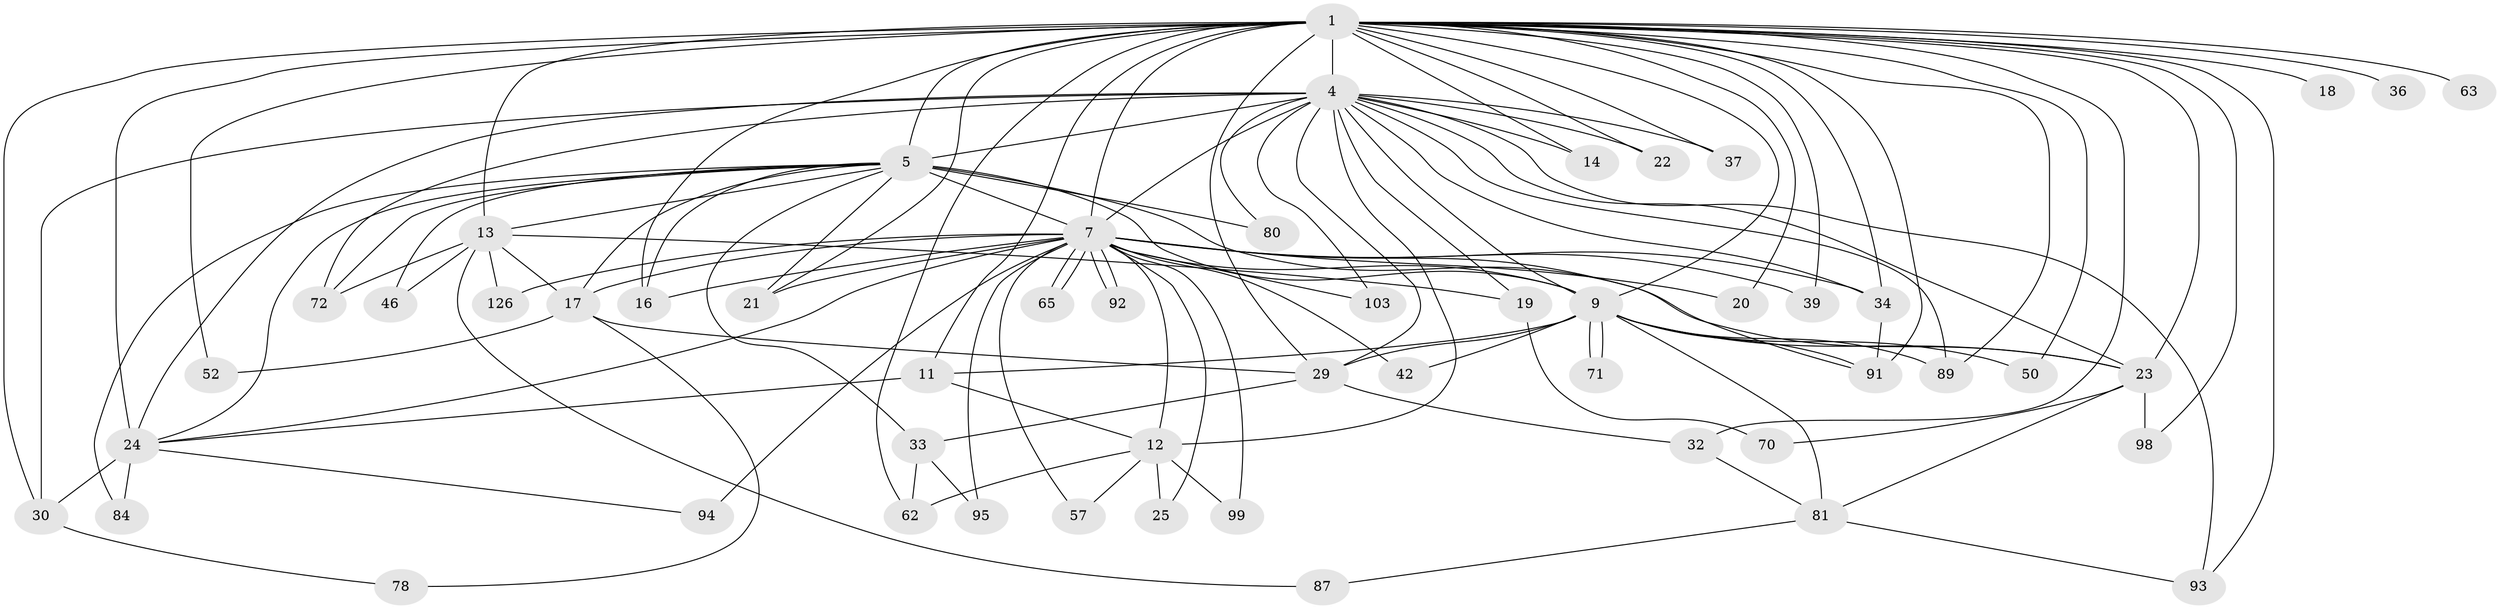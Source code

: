 // original degree distribution, {20: 0.014925373134328358, 14: 0.007462686567164179, 22: 0.007462686567164179, 34: 0.007462686567164179, 25: 0.007462686567164179, 23: 0.007462686567164179, 32: 0.007462686567164179, 26: 0.007462686567164179, 17: 0.007462686567164179, 3: 0.208955223880597, 7: 0.014925373134328358, 9: 0.007462686567164179, 2: 0.5298507462686567, 4: 0.1044776119402985, 12: 0.007462686567164179, 5: 0.04477611940298507, 6: 0.007462686567164179}
// Generated by graph-tools (version 1.1) at 2025/17/03/04/25 18:17:57]
// undirected, 53 vertices, 123 edges
graph export_dot {
graph [start="1"]
  node [color=gray90,style=filled];
  1 [super="+2"];
  4 [super="+109+123+134+105+114+79+58+59+104+66+31+88+55+61+43"];
  5 [super="+108+15+53+77"];
  7 [super="+26+28"];
  9 [super="+106+82"];
  11 [super="+38"];
  12;
  13;
  14;
  16;
  17;
  18 [super="+97"];
  19;
  20;
  21 [super="+27"];
  22;
  23 [super="+40+44"];
  24 [super="+49+122+107+64+73+85"];
  25;
  29 [super="+83"];
  30;
  32;
  33 [super="+75"];
  34 [super="+90"];
  36;
  37;
  39;
  42;
  46;
  50;
  52;
  57;
  62;
  63;
  65;
  70;
  71;
  72;
  78;
  80;
  81 [super="+118"];
  84;
  87;
  89 [super="+111"];
  91 [super="+113"];
  92;
  93;
  94;
  95;
  98;
  99;
  103;
  126;
  1 -- 4 [weight=14];
  1 -- 5 [weight=8];
  1 -- 7 [weight=6];
  1 -- 9 [weight=9];
  1 -- 16;
  1 -- 18 [weight=3];
  1 -- 30;
  1 -- 32 [weight=2];
  1 -- 36 [weight=2];
  1 -- 63 [weight=2];
  1 -- 91;
  1 -- 93;
  1 -- 34 [weight=2];
  1 -- 11;
  1 -- 13;
  1 -- 14;
  1 -- 20;
  1 -- 21 [weight=4];
  1 -- 22;
  1 -- 23 [weight=4];
  1 -- 24 [weight=5];
  1 -- 89;
  1 -- 29 [weight=2];
  1 -- 98;
  1 -- 37 [weight=5];
  1 -- 39;
  1 -- 50;
  1 -- 52;
  1 -- 62;
  4 -- 5 [weight=4];
  4 -- 7 [weight=5];
  4 -- 9;
  4 -- 12;
  4 -- 14;
  4 -- 19;
  4 -- 22;
  4 -- 30 [weight=2];
  4 -- 34 [weight=2];
  4 -- 80;
  4 -- 24;
  4 -- 93;
  4 -- 29;
  4 -- 103;
  4 -- 72;
  4 -- 37;
  4 -- 23;
  4 -- 89;
  5 -- 7;
  5 -- 9 [weight=2];
  5 -- 17 [weight=2];
  5 -- 21;
  5 -- 33;
  5 -- 46;
  5 -- 72;
  5 -- 84;
  5 -- 91;
  5 -- 13;
  5 -- 80;
  5 -- 16;
  5 -- 24;
  7 -- 9 [weight=4];
  7 -- 12;
  7 -- 16;
  7 -- 20;
  7 -- 25;
  7 -- 34;
  7 -- 39;
  7 -- 42;
  7 -- 57;
  7 -- 65;
  7 -- 65;
  7 -- 92;
  7 -- 92;
  7 -- 94 [weight=2];
  7 -- 95;
  7 -- 99;
  7 -- 126;
  7 -- 24;
  7 -- 17;
  7 -- 103;
  7 -- 21;
  7 -- 23;
  9 -- 11;
  9 -- 23;
  9 -- 29;
  9 -- 42;
  9 -- 50;
  9 -- 71;
  9 -- 71;
  9 -- 91;
  9 -- 89;
  9 -- 81;
  11 -- 24;
  11 -- 12;
  12 -- 25;
  12 -- 57;
  12 -- 62;
  12 -- 99;
  13 -- 17;
  13 -- 19;
  13 -- 46;
  13 -- 72;
  13 -- 87;
  13 -- 126;
  17 -- 52;
  17 -- 78;
  17 -- 29;
  19 -- 70;
  23 -- 70;
  23 -- 81;
  23 -- 98;
  24 -- 94;
  24 -- 30;
  24 -- 84;
  29 -- 33;
  29 -- 32;
  30 -- 78;
  32 -- 81;
  33 -- 95;
  33 -- 62;
  34 -- 91;
  81 -- 87;
  81 -- 93;
}
